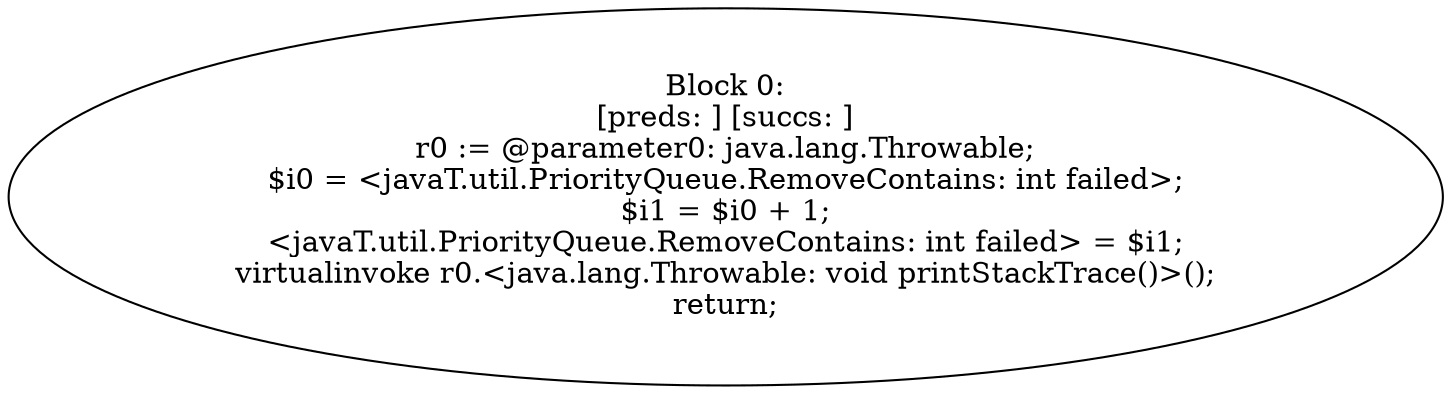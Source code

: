 digraph "unitGraph" {
    "Block 0:
[preds: ] [succs: ]
r0 := @parameter0: java.lang.Throwable;
$i0 = <javaT.util.PriorityQueue.RemoveContains: int failed>;
$i1 = $i0 + 1;
<javaT.util.PriorityQueue.RemoveContains: int failed> = $i1;
virtualinvoke r0.<java.lang.Throwable: void printStackTrace()>();
return;
"
}
